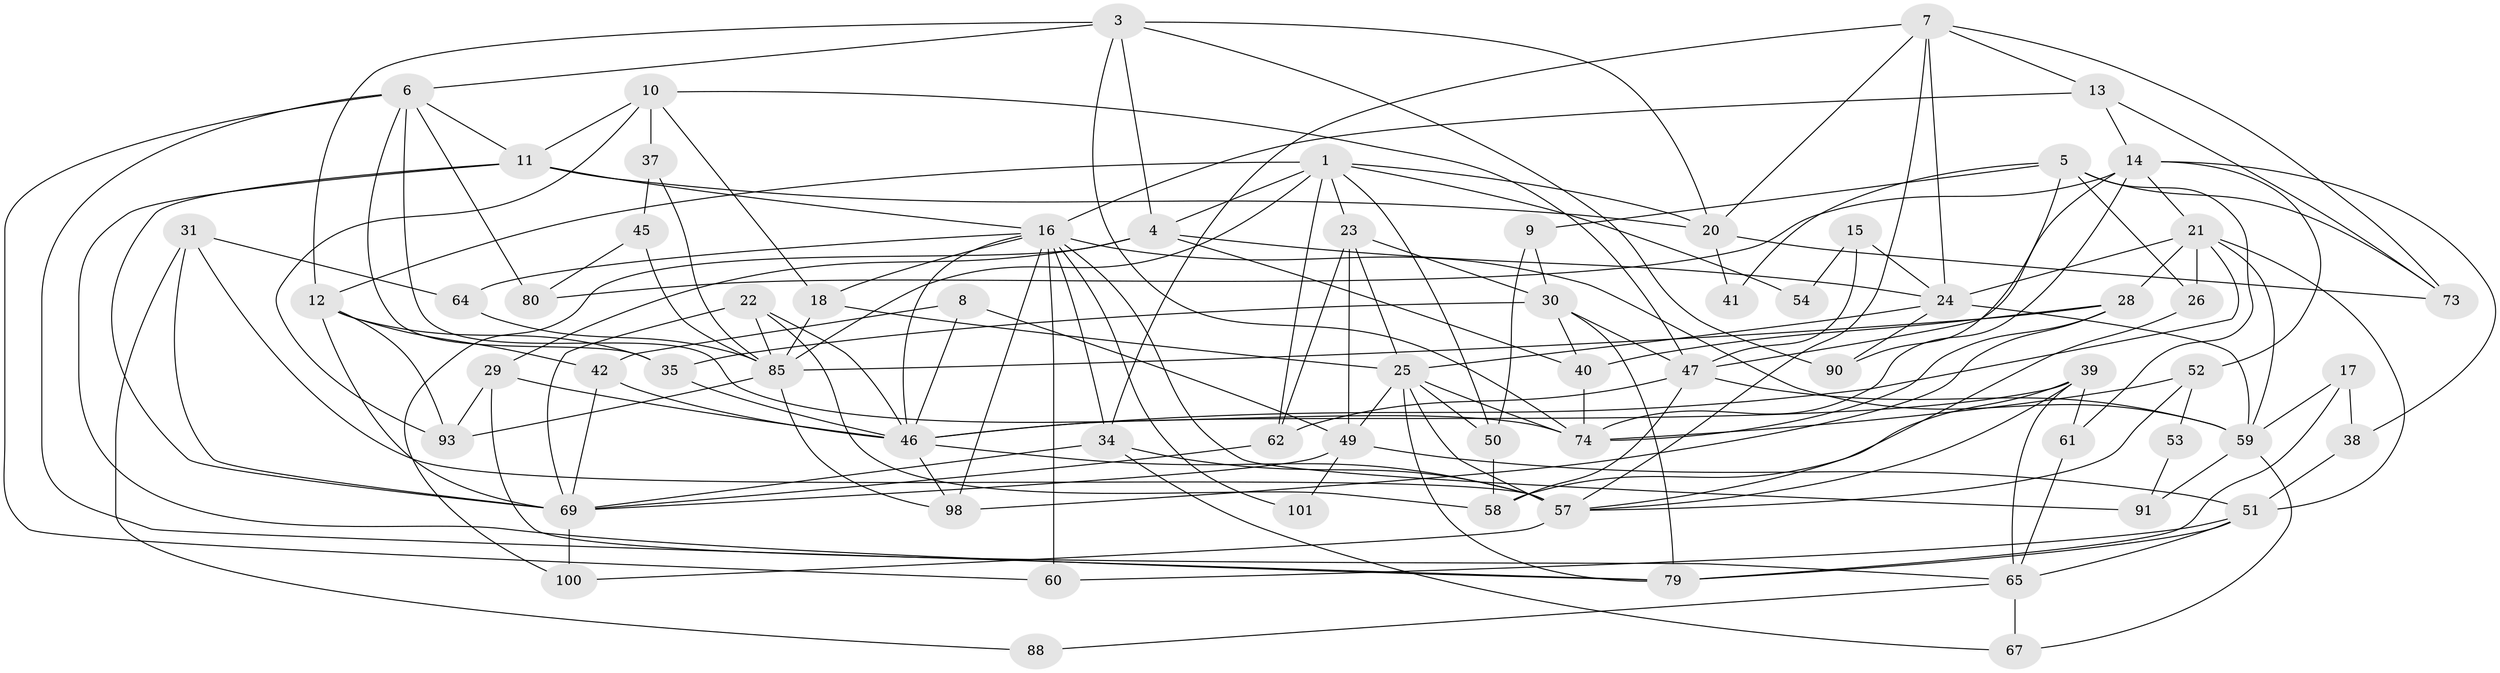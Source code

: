 // Generated by graph-tools (version 1.1) at 2025/24/03/03/25 07:24:02]
// undirected, 67 vertices, 164 edges
graph export_dot {
graph [start="1"]
  node [color=gray90,style=filled];
  1 [super="+2"];
  3 [super="+27"];
  4 [super="+43"];
  5 [super="+48"];
  6 [super="+84"];
  7 [super="+103"];
  8;
  9;
  10 [super="+96"];
  11 [super="+72"];
  12;
  13;
  14 [super="+19"];
  15;
  16 [super="+94"];
  17;
  18;
  20 [super="+63"];
  21 [super="+89"];
  22 [super="+77"];
  23 [super="+36"];
  24 [super="+102"];
  25 [super="+82"];
  26 [super="+68"];
  28 [super="+33"];
  29 [super="+32"];
  30 [super="+81"];
  31;
  34 [super="+44"];
  35;
  37;
  38;
  39 [super="+76"];
  40;
  41;
  42;
  45;
  46 [super="+87"];
  47 [super="+55"];
  49 [super="+56"];
  50 [super="+70"];
  51 [super="+75"];
  52;
  53;
  54;
  57 [super="+83"];
  58;
  59 [super="+99"];
  60;
  61;
  62;
  64;
  65 [super="+66"];
  67;
  69 [super="+71"];
  73 [super="+95"];
  74 [super="+78"];
  79 [super="+86"];
  80;
  85 [super="+92"];
  88;
  90 [super="+97"];
  91;
  93;
  98;
  100;
  101;
  1 -- 23;
  1 -- 50;
  1 -- 4;
  1 -- 20;
  1 -- 85;
  1 -- 54;
  1 -- 12;
  1 -- 62;
  3 -- 12;
  3 -- 6;
  3 -- 74;
  3 -- 90;
  3 -- 4;
  3 -- 20;
  4 -- 40;
  4 -- 100;
  4 -- 29;
  4 -- 24;
  5 -- 26 [weight=2];
  5 -- 9;
  5 -- 41;
  5 -- 90;
  5 -- 73;
  5 -- 61;
  6 -- 60;
  6 -- 80;
  6 -- 35;
  6 -- 74;
  6 -- 11;
  6 -- 79;
  7 -- 24;
  7 -- 73;
  7 -- 13;
  7 -- 57;
  7 -- 20;
  7 -- 34;
  8 -- 46;
  8 -- 42;
  8 -- 49;
  9 -- 50;
  9 -- 30;
  10 -- 11;
  10 -- 37;
  10 -- 47;
  10 -- 18;
  10 -- 93;
  11 -- 16;
  11 -- 69;
  11 -- 79;
  11 -- 20;
  12 -- 69;
  12 -- 42;
  12 -- 35;
  12 -- 93;
  13 -- 14;
  13 -- 73;
  13 -- 16;
  14 -- 38;
  14 -- 47;
  14 -- 80;
  14 -- 52;
  14 -- 74;
  14 -- 21;
  15 -- 24;
  15 -- 47;
  15 -- 54;
  16 -- 18;
  16 -- 34;
  16 -- 46;
  16 -- 64;
  16 -- 98;
  16 -- 101;
  16 -- 91;
  16 -- 60;
  16 -- 59;
  17 -- 38;
  17 -- 79;
  17 -- 59;
  18 -- 85;
  18 -- 25;
  20 -- 73;
  20 -- 41;
  21 -- 24;
  21 -- 28;
  21 -- 59;
  21 -- 26;
  21 -- 46;
  21 -- 51;
  22 -- 69;
  22 -- 46 [weight=2];
  22 -- 58;
  22 -- 85;
  23 -- 30;
  23 -- 49;
  23 -- 25;
  23 -- 62;
  24 -- 90 [weight=2];
  24 -- 25;
  24 -- 59;
  25 -- 57;
  25 -- 49;
  25 -- 74;
  25 -- 50;
  25 -- 79;
  26 -- 57;
  28 -- 40;
  28 -- 98;
  28 -- 85;
  28 -- 74;
  29 -- 93;
  29 -- 65;
  29 -- 46;
  30 -- 40;
  30 -- 35;
  30 -- 79;
  30 -- 47;
  31 -- 64;
  31 -- 69;
  31 -- 88;
  31 -- 57;
  34 -- 67;
  34 -- 57;
  34 -- 69;
  35 -- 46;
  37 -- 85;
  37 -- 45;
  38 -- 51;
  39 -- 65;
  39 -- 58;
  39 -- 46;
  39 -- 61;
  39 -- 57;
  40 -- 74;
  42 -- 46;
  42 -- 69;
  45 -- 80;
  45 -- 85;
  46 -- 98;
  46 -- 57;
  47 -- 62;
  47 -- 58;
  47 -- 59;
  49 -- 51;
  49 -- 101;
  49 -- 69;
  50 -- 58;
  51 -- 60;
  51 -- 65;
  51 -- 79;
  52 -- 53;
  52 -- 74;
  52 -- 57;
  53 -- 91;
  57 -- 100;
  59 -- 67;
  59 -- 91;
  61 -- 65;
  62 -- 69;
  64 -- 85;
  65 -- 67;
  65 -- 88;
  69 -- 100;
  85 -- 98;
  85 -- 93;
}
